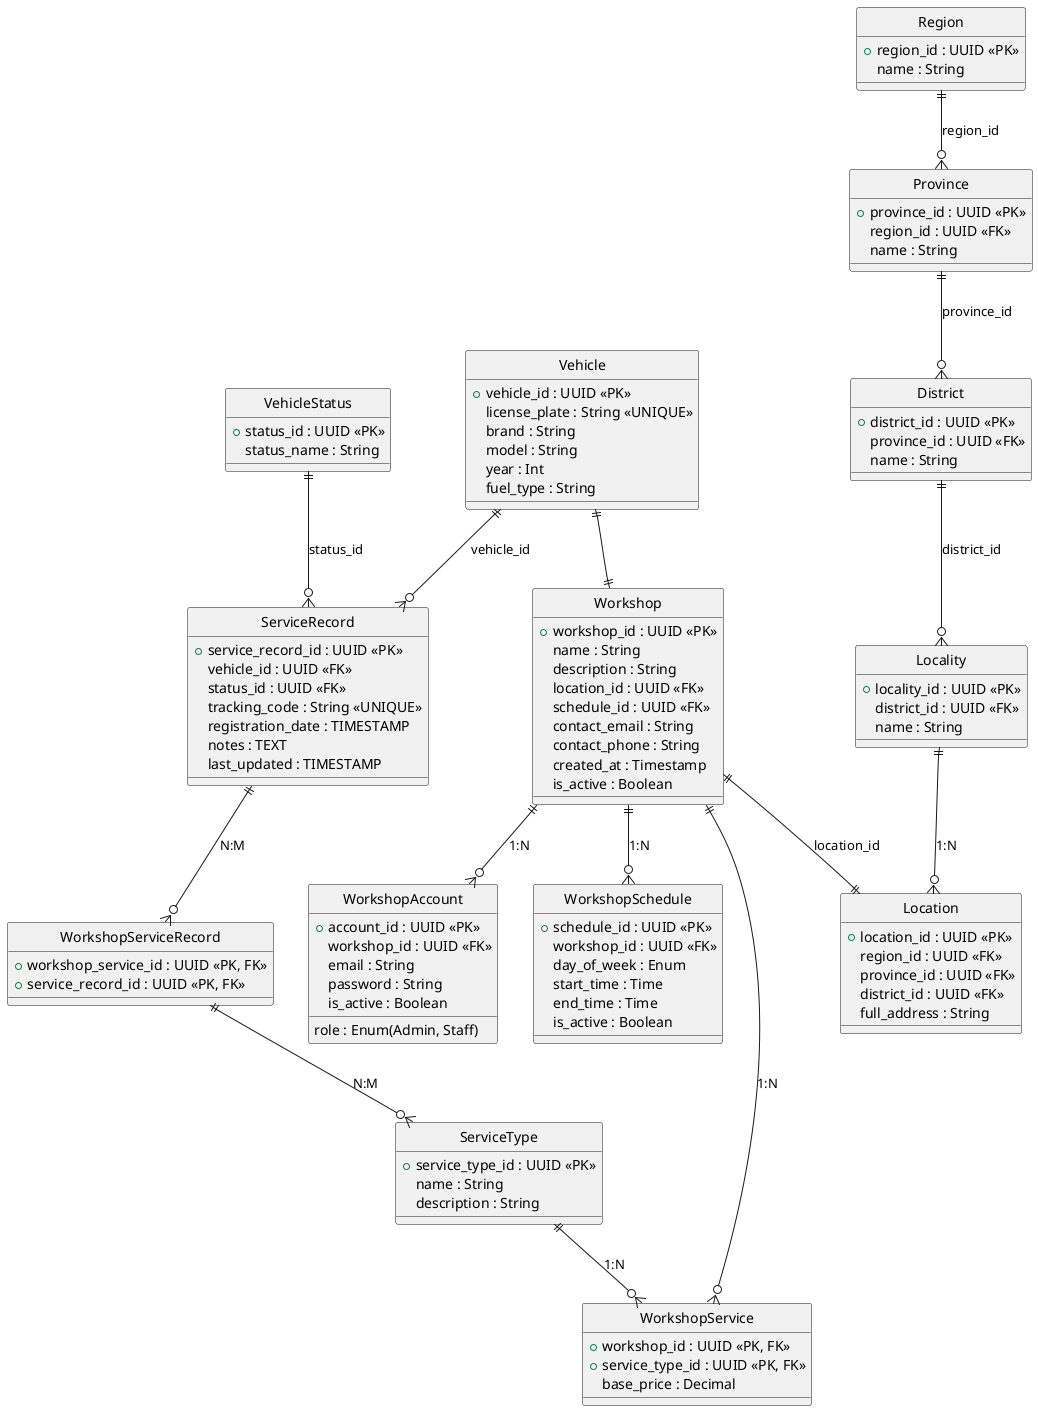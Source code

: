 @startuml
!define Table(name,desc) class name as "desc" << (T,#FFAAAA) >>
hide circle

Table(VehicleStatus, "VehicleStatus") {
  +status_id : UUID <<PK>>
  status_name : String
}

Table(Vehicle, "Vehicle") {
  +vehicle_id : UUID <<PK>>
  license_plate : String <<UNIQUE>>
  brand : String
  model : String
  year : Int
  fuel_type : String
}

Table(ServiceRecord, "ServiceRecord") {
  +service_record_id : UUID <<PK>>
  vehicle_id : UUID <<FK>>
  status_id : UUID <<FK>>
  tracking_code : String <<UNIQUE>>
  registration_date : TIMESTAMP
  notes : TEXT
  last_updated : TIMESTAMP
}

Table(WorkshopServiceRecord, "WorkshopServiceRecord") {
  +workshop_service_id : UUID <<PK, FK>>
  +service_record_id : UUID <<PK, FK>>
}

Table(WorkshopService, "WorkshopService") {
  +workshop_id : UUID <<PK, FK>>
  +service_type_id : UUID <<PK, FK>>
  base_price : Decimal
}

Table(ServiceType, "ServiceType") {
  +service_type_id : UUID <<PK>>
  name : String
  description : String
}

Table(WorkshopAccount, "WorkshopAccount") {
  +account_id : UUID <<PK>>
  workshop_id : UUID <<FK>>
  email : String
  password : String
  role : Enum(Admin, Staff)
  is_active : Boolean
}

Table(Workshop, "Workshop") {
  +workshop_id : UUID <<PK>>
  name : String
  description : String
  location_id : UUID <<FK>>
  schedule_id : UUID <<FK>>
  contact_email : String
  contact_phone : String
  created_at : Timestamp
  is_active : Boolean
}

Table(Location, "Location") {
  +location_id : UUID <<PK>>
  region_id : UUID <<FK>>
  province_id : UUID <<FK>>
  district_id : UUID <<FK>>
  full_address : String
}

Table(Region, "Region") {
  +region_id : UUID <<PK>>
  name : String
}

Table(Province, "Province") {
  +province_id : UUID <<PK>>
  region_id : UUID <<FK>>
  name : String
}

Table(District, "District") {
  +district_id : UUID <<PK>>
  province_id : UUID <<FK>>
  name : String
}

Table(Locality, "Locality") {
  +locality_id : UUID <<PK>>
  district_id : UUID <<FK>>
  name : String
}



Table(WorkshopSchedule, "WorkshopSchedule") {
  +schedule_id : UUID <<PK>>
  workshop_id : UUID <<FK>>
  day_of_week : Enum
  start_time : Time
  end_time : Time
  is_active : Boolean
}

VehicleStatus ||--o{ ServiceRecord : "status_id"
Vehicle ||--o{ ServiceRecord : "vehicle_id"
ServiceRecord ||--o{ WorkshopServiceRecord: "N:M"
WorkshopServiceRecord||--o{ ServiceType: "N:M"
Workshop ||--o{ WorkshopService : "1:N"
ServiceType ||--o{ WorkshopService : "1:N"
Workshop ||--o{ WorkshopAccount : "1:N"
Workshop ||--o{ WorkshopSchedule : "1:N"
Locality||--o{Location: "1:N"
Province ||--o{ District : "province_id"
Region ||--o{ Province : "region_id"
District ||--o{ Locality : "district_id"
Workshop ||--|| Location : "location_id"
Vehicle||--||Workshop
@enduml
